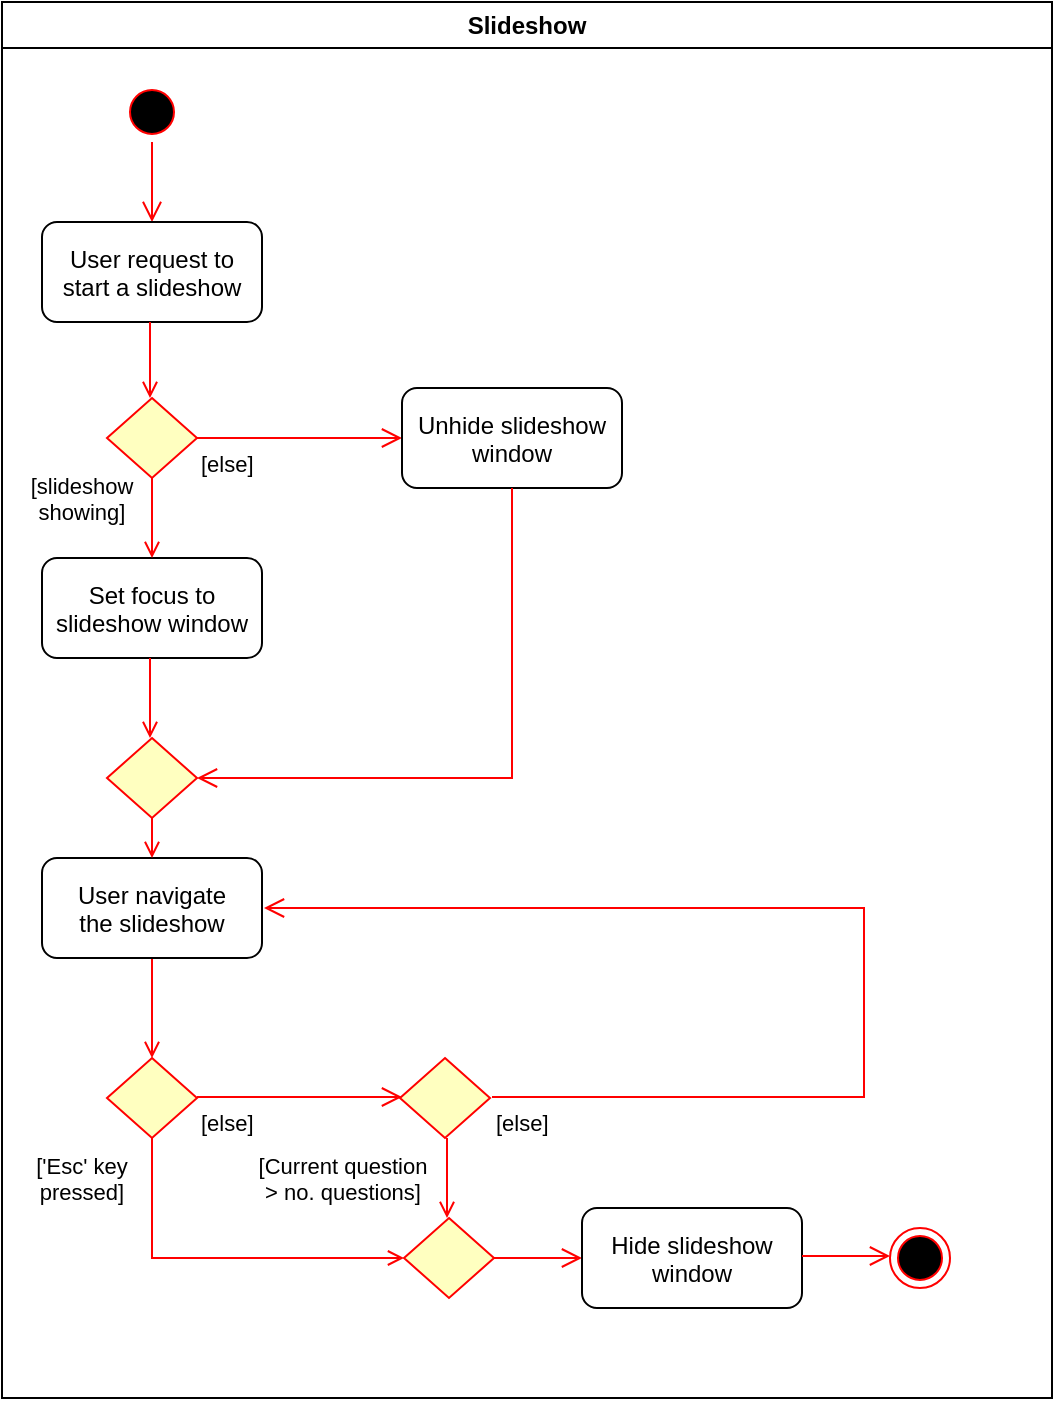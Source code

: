 <mxfile version="12.1.3" type="device" pages="1"><diagram name="Page-1" id="e7e014a7-5840-1c2e-5031-d8a46d1fe8dd"><mxGraphModel dx="932" dy="468" grid="1" gridSize="10" guides="1" tooltips="1" connect="1" arrows="1" fold="1" page="1" pageScale="1" pageWidth="1169" pageHeight="826" background="#ffffff" math="0" shadow="0"><root><mxCell id="0"/><mxCell id="1" parent="0"/><mxCell id="3" value="Slideshow" style="swimlane;whiteSpace=wrap" parent="1" vertex="1"><mxGeometry x="290" y="102" width="525" height="698" as="geometry"/></mxCell><mxCell id="13" value="" style="ellipse;shape=startState;fillColor=#000000;strokeColor=#ff0000;" parent="3" vertex="1"><mxGeometry x="60" y="40" width="30" height="30" as="geometry"/></mxCell><mxCell id="14" value="" style="edgeStyle=elbowEdgeStyle;elbow=horizontal;verticalAlign=bottom;endArrow=open;endSize=8;strokeColor=#FF0000;endFill=1;rounded=0" parent="3" source="13" target="15" edge="1"><mxGeometry x="40" y="20" as="geometry"><mxPoint x="55" y="90" as="targetPoint"/></mxGeometry></mxCell><mxCell id="15" value="User request to&#10;start a slideshow" style="rounded=1;" parent="3" vertex="1"><mxGeometry x="20" y="110" width="110" height="50" as="geometry"/></mxCell><mxCell id="18" value="Set focus to&#10;slideshow window" style="rounded=1;" parent="3" vertex="1"><mxGeometry x="20" y="278" width="110" height="50" as="geometry"/></mxCell><mxCell id="19" value="[slideshow&#10;showing]" style="endArrow=open;strokeColor=#FF0000;endFill=1;rounded=0;exitX=0.5;exitY=1;exitDx=0;exitDy=0;" parent="3" source="21" target="18" edge="1"><mxGeometry x="-0.5" y="-35" relative="1" as="geometry"><mxPoint x="75" y="270" as="sourcePoint"/><mxPoint as="offset"/></mxGeometry></mxCell><mxCell id="21" value="" style="rhombus;fillColor=#ffffc0;strokeColor=#ff0000;" parent="3" vertex="1"><mxGeometry x="52.5" y="198" width="45" height="40" as="geometry"/></mxCell><mxCell id="23" value="[else]" style="edgeStyle=elbowEdgeStyle;elbow=horizontal;align=left;verticalAlign=top;endArrow=open;endSize=8;strokeColor=#FF0000;endFill=1;rounded=0" parent="3" source="21" target="30" edge="1"><mxGeometry x="-1" relative="1" as="geometry"><mxPoint x="190" y="305" as="targetPoint"/></mxGeometry></mxCell><mxCell id="30" value="Unhide slideshow&#10;window" style="rounded=1;" parent="3" vertex="1"><mxGeometry x="200" y="193" width="110" height="50" as="geometry"/></mxCell><mxCell id="38" value="" style="ellipse;shape=endState;fillColor=#000000;strokeColor=#ff0000" parent="3" vertex="1"><mxGeometry x="444" y="613" width="30" height="30" as="geometry"/></mxCell><mxCell id="My4SKcVWuLoMBSxfjf1_-61" value="" style="endArrow=open;strokeColor=#FF0000;endFill=1;rounded=0" edge="1" parent="3"><mxGeometry x="0.474" y="56" relative="1" as="geometry"><mxPoint x="74" y="160" as="sourcePoint"/><mxPoint x="74" y="198" as="targetPoint"/><mxPoint as="offset"/></mxGeometry></mxCell><mxCell id="My4SKcVWuLoMBSxfjf1_-62" value="" style="rhombus;fillColor=#ffffc0;strokeColor=#ff0000;" vertex="1" parent="3"><mxGeometry x="52.5" y="368" width="45" height="40" as="geometry"/></mxCell><mxCell id="My4SKcVWuLoMBSxfjf1_-64" value="" style="endArrow=open;strokeColor=#FF0000;endFill=1;rounded=0;exitX=0.5;exitY=1;exitDx=0;exitDy=0;" edge="1" parent="3"><mxGeometry x="-0.77" y="-15" relative="1" as="geometry"><mxPoint x="74" y="328" as="sourcePoint"/><mxPoint x="74" y="368" as="targetPoint"/><mxPoint as="offset"/></mxGeometry></mxCell><mxCell id="My4SKcVWuLoMBSxfjf1_-69" value="" style="edgeStyle=elbowEdgeStyle;elbow=horizontal;align=left;verticalAlign=top;endArrow=open;endSize=8;strokeColor=#FF0000;endFill=1;rounded=0;exitX=0.5;exitY=1;exitDx=0;exitDy=0;entryX=1;entryY=0.5;entryDx=0;entryDy=0;" edge="1" parent="3" source="30" target="My4SKcVWuLoMBSxfjf1_-62"><mxGeometry x="-1" relative="1" as="geometry"><mxPoint x="292.5" y="318" as="targetPoint"/><mxPoint x="190" y="318" as="sourcePoint"/><Array as="points"><mxPoint x="255" y="328"/></Array></mxGeometry></mxCell><mxCell id="My4SKcVWuLoMBSxfjf1_-71" value="" style="rhombus;fillColor=#ffffc0;strokeColor=#ff0000;" vertex="1" parent="3"><mxGeometry x="52.5" y="528" width="45" height="40" as="geometry"/></mxCell><mxCell id="My4SKcVWuLoMBSxfjf1_-73" value="" style="endArrow=open;strokeColor=#FF0000;endFill=1;rounded=0;exitX=0.5;exitY=1;exitDx=0;exitDy=0;entryX=0.5;entryY=0;entryDx=0;entryDy=0;" edge="1" parent="3" source="My4SKcVWuLoMBSxfjf1_-107" target="My4SKcVWuLoMBSxfjf1_-71"><mxGeometry x="0.5" y="56" relative="1" as="geometry"><mxPoint x="69" y="488" as="sourcePoint"/><mxPoint x="76" y="528" as="targetPoint"/><mxPoint as="offset"/></mxGeometry></mxCell><mxCell id="My4SKcVWuLoMBSxfjf1_-74" value="['Esc' key&#10;pressed]" style="endArrow=open;strokeColor=#FF0000;endFill=1;rounded=0;exitX=0.5;exitY=1;exitDx=0;exitDy=0;entryX=0;entryY=0.5;entryDx=0;entryDy=0;" edge="1" parent="3" target="My4SKcVWuLoMBSxfjf1_-111"><mxGeometry x="-0.785" y="-35" relative="1" as="geometry"><mxPoint x="75" y="568" as="sourcePoint"/><mxPoint x="75" y="608" as="targetPoint"/><mxPoint as="offset"/><Array as="points"><mxPoint x="75" y="628"/></Array></mxGeometry></mxCell><mxCell id="My4SKcVWuLoMBSxfjf1_-75" value="[else]" style="edgeStyle=elbowEdgeStyle;elbow=horizontal;align=left;verticalAlign=top;endArrow=open;endSize=8;strokeColor=#FF0000;endFill=1;rounded=0" edge="1" parent="3"><mxGeometry x="-1" relative="1" as="geometry"><mxPoint x="200" y="547.5" as="targetPoint"/><mxPoint x="97.5" y="547.5" as="sourcePoint"/></mxGeometry></mxCell><mxCell id="My4SKcVWuLoMBSxfjf1_-99" value="" style="rhombus;fillColor=#ffffc0;strokeColor=#ff0000;" vertex="1" parent="3"><mxGeometry x="199" y="528" width="45" height="40" as="geometry"/></mxCell><mxCell id="My4SKcVWuLoMBSxfjf1_-101" value="[Current question &#10;&gt; no. questions]" style="endArrow=open;strokeColor=#FF0000;endFill=1;rounded=0;exitX=0.5;exitY=1;exitDx=0;exitDy=0;" edge="1" parent="3"><mxGeometry y="-52" relative="1" as="geometry"><mxPoint x="222.5" y="568" as="sourcePoint"/><mxPoint x="222.5" y="608" as="targetPoint"/><mxPoint as="offset"/></mxGeometry></mxCell><mxCell id="My4SKcVWuLoMBSxfjf1_-102" value="[else]" style="edgeStyle=elbowEdgeStyle;elbow=horizontal;align=left;verticalAlign=top;endArrow=open;endSize=8;strokeColor=#FF0000;endFill=1;rounded=0;entryX=1;entryY=0.5;entryDx=0;entryDy=0;" edge="1" parent="3"><mxGeometry x="-1" relative="1" as="geometry"><mxPoint x="131" y="453" as="targetPoint"/><mxPoint x="245" y="547.5" as="sourcePoint"/><Array as="points"><mxPoint x="431" y="498"/></Array></mxGeometry></mxCell><mxCell id="My4SKcVWuLoMBSxfjf1_-107" value="User navigate&#10;the slideshow" style="rounded=1;" vertex="1" parent="3"><mxGeometry x="20" y="428" width="110" height="50" as="geometry"/></mxCell><mxCell id="My4SKcVWuLoMBSxfjf1_-110" value="" style="endArrow=open;strokeColor=#FF0000;endFill=1;rounded=0;exitX=0.5;exitY=1;exitDx=0;exitDy=0;" edge="1" parent="3"><mxGeometry x="-0.77" y="-15" relative="1" as="geometry"><mxPoint x="75" y="408" as="sourcePoint"/><mxPoint x="75" y="428" as="targetPoint"/><mxPoint as="offset"/></mxGeometry></mxCell><mxCell id="My4SKcVWuLoMBSxfjf1_-111" value="" style="rhombus;fillColor=#ffffc0;strokeColor=#ff0000;" vertex="1" parent="3"><mxGeometry x="201" y="608" width="45" height="40" as="geometry"/></mxCell><mxCell id="My4SKcVWuLoMBSxfjf1_-112" value="" style="edgeStyle=elbowEdgeStyle;elbow=horizontal;align=left;verticalAlign=top;endArrow=open;endSize=8;strokeColor=#FF0000;endFill=1;rounded=0;entryX=0;entryY=0.5;entryDx=0;entryDy=0;" edge="1" parent="3" target="My4SKcVWuLoMBSxfjf1_-114"><mxGeometry x="-1" relative="1" as="geometry"><mxPoint x="303" y="628" as="targetPoint"/><mxPoint x="246" y="628" as="sourcePoint"/></mxGeometry></mxCell><mxCell id="My4SKcVWuLoMBSxfjf1_-114" value="Hide slideshow&#10;window" style="rounded=1;" vertex="1" parent="3"><mxGeometry x="290" y="603" width="110" height="50" as="geometry"/></mxCell><mxCell id="My4SKcVWuLoMBSxfjf1_-118" value="" style="edgeStyle=elbowEdgeStyle;elbow=horizontal;align=left;verticalAlign=top;endArrow=open;endSize=8;strokeColor=#FF0000;endFill=1;rounded=0;entryX=0;entryY=0.5;entryDx=0;entryDy=0;" edge="1" parent="3"><mxGeometry x="-1" relative="1" as="geometry"><mxPoint x="444" y="627" as="targetPoint"/><mxPoint x="400" y="627" as="sourcePoint"/></mxGeometry></mxCell></root></mxGraphModel></diagram></mxfile>